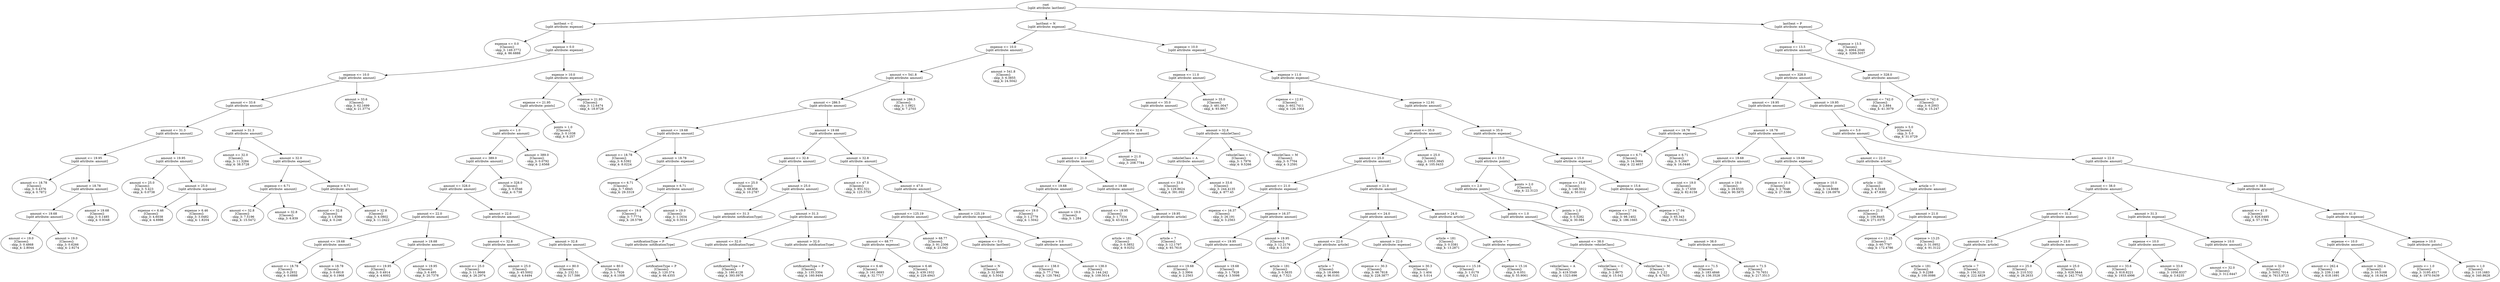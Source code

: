 // Road_Traffic_Fine_Management_Process-p_3-4
digraph "Road_Traffic_Fine_Management_Process-p_3-4" {
	"cd05b890-76b8-46dd-9464-e73f1c5e9349" [label="root 
 [split attribute: lastSent]"]
	"3c4076aa-6cff-4b46-a639-32faf2769096" [label="lastSent = C 
 [split attribute: expense]"]
	"cd05b890-76b8-46dd-9464-e73f1c5e9349" -> "3c4076aa-6cff-4b46-a639-32faf2769096"
	"995e9602-860a-4f55-824d-5b7ca02e7767" [label="expense <= 0.0 
 [Classes]: 
 - skip_3: 149.3772 
 - skip_4: 86.6888"]
	"3c4076aa-6cff-4b46-a639-32faf2769096" -> "995e9602-860a-4f55-824d-5b7ca02e7767"
	"4aefc52c-4864-4a42-94b3-b25a6367bcc2" [label="expense > 0.0 
 [split attribute: expense]"]
	"3c4076aa-6cff-4b46-a639-32faf2769096" -> "4aefc52c-4864-4a42-94b3-b25a6367bcc2"
	"eabe6ee5-6ec2-4c82-abd6-423ff0a2504b" [label="expense <= 10.0 
 [split attribute: amount]"]
	"4aefc52c-4864-4a42-94b3-b25a6367bcc2" -> "eabe6ee5-6ec2-4c82-abd6-423ff0a2504b"
	"326da771-3b6b-4408-8284-65c1d076d822" [label="amount <= 33.6 
 [split attribute: amount]"]
	"eabe6ee5-6ec2-4c82-abd6-423ff0a2504b" -> "326da771-3b6b-4408-8284-65c1d076d822"
	"0c985038-ccb1-4928-a99c-fd109bbf74b9" [label="amount <= 31.3 
 [split attribute: amount]"]
	"326da771-3b6b-4408-8284-65c1d076d822" -> "0c985038-ccb1-4928-a99c-fd109bbf74b9"
	"2e5a6e0c-aec3-4cff-aced-00e838b56e8a" [label="amount <= 19.95 
 [split attribute: amount]"]
	"0c985038-ccb1-4928-a99c-fd109bbf74b9" -> "2e5a6e0c-aec3-4cff-aced-00e838b56e8a"
	"6d42616b-1675-484c-abce-4cf537327ce4" [label="amount <= 18.78 
 [Classes]: 
 - skip_3: 0.4376 
 - skip_4: 0.7872"]
	"2e5a6e0c-aec3-4cff-aced-00e838b56e8a" -> "6d42616b-1675-484c-abce-4cf537327ce4"
	"a38d354d-691a-4082-914a-3817f7cffda3" [label="amount > 18.78 
 [split attribute: amount]"]
	"2e5a6e0c-aec3-4cff-aced-00e838b56e8a" -> "a38d354d-691a-4082-914a-3817f7cffda3"
	"5eae1c88-73a1-4314-9464-6a115325adc0" [label="amount <= 19.68 
 [split attribute: amount]"]
	"a38d354d-691a-4082-914a-3817f7cffda3" -> "5eae1c88-73a1-4314-9464-6a115325adc0"
	"38f0fc25-f9b3-4f2a-a00b-074658d6cc7d" [label="amount <= 19.0 
 [Classes]: 
 - skip_3: 0.4868 
 - skip_4: 2.8044"]
	"5eae1c88-73a1-4314-9464-6a115325adc0" -> "38f0fc25-f9b3-4f2a-a00b-074658d6cc7d"
	"a2cbbb44-1fc6-4316-989d-5ead3c87f227" [label="amount > 19.0 
 [Classes]: 
 - skip_3: 0.6266 
 - skip_4: 2.9274"]
	"5eae1c88-73a1-4314-9464-6a115325adc0" -> "a2cbbb44-1fc6-4316-989d-5ead3c87f227"
	"32a35215-5b37-49b9-8195-eaa5ef168da6" [label="amount > 19.68 
 [Classes]: 
 - skip_3: 0.1485 
 - skip_4: 0.9348"]
	"a38d354d-691a-4082-914a-3817f7cffda3" -> "32a35215-5b37-49b9-8195-eaa5ef168da6"
	"bcf76a54-df38-49ea-a926-566aa25d142b" [label="amount > 19.95 
 [split attribute: amount]"]
	"0c985038-ccb1-4928-a99c-fd109bbf74b9" -> "bcf76a54-df38-49ea-a926-566aa25d142b"
	"553fd6a1-8e96-4143-ad9e-7c5677c5c338" [label="amount <= 25.0 
 [Classes]: 
 - skip_3: 5.423 
 - skip_4: 0.0738"]
	"bcf76a54-df38-49ea-a926-566aa25d142b" -> "553fd6a1-8e96-4143-ad9e-7c5677c5c338"
	"edcb3973-447e-4a09-b382-154851b8c652" [label="amount > 25.0 
 [split attribute: expense]"]
	"bcf76a54-df38-49ea-a926-566aa25d142b" -> "edcb3973-447e-4a09-b382-154851b8c652"
	"e66c50ee-e99f-49d7-b36a-c23cb84037df" [label="expense <= 6.46 
 [Classes]: 
 - skip_3: 4.6038 
 - skip_4: 4.6986"]
	"edcb3973-447e-4a09-b382-154851b8c652" -> "e66c50ee-e99f-49d7-b36a-c23cb84037df"
	"13aad2fe-a7c0-400c-8cdd-eb3b824e4b29" [label="expense > 6.46 
 [Classes]: 
 - skip_3: 3.0482 
 - skip_4: 1.8204"]
	"edcb3973-447e-4a09-b382-154851b8c652" -> "13aad2fe-a7c0-400c-8cdd-eb3b824e4b29"
	"61eb66a5-4236-4a84-9438-77667f89077f" [label="amount > 31.3 
 [split attribute: amount]"]
	"326da771-3b6b-4408-8284-65c1d076d822" -> "61eb66a5-4236-4a84-9438-77667f89077f"
	"432608a7-4379-45f8-aee2-ba6a9af32f27" [label="amount <= 32.0 
 [Classes]: 
 - skip_3: 11.3284 
 - skip_4: 38.5728"]
	"61eb66a5-4236-4a84-9438-77667f89077f" -> "432608a7-4379-45f8-aee2-ba6a9af32f27"
	"2aaa78e6-b6c0-4552-9eb3-6bb7d340188a" [label="amount > 32.0 
 [split attribute: expense]"]
	"61eb66a5-4236-4a84-9438-77667f89077f" -> "2aaa78e6-b6c0-4552-9eb3-6bb7d340188a"
	"a6e9e389-1fae-4ef9-867a-d170b1565736" [label="expense <= 6.71 
 [split attribute: amount]"]
	"2aaa78e6-b6c0-4552-9eb3-6bb7d340188a" -> "a6e9e389-1fae-4ef9-867a-d170b1565736"
	"bc9a5eca-e5c9-4cd1-bd8b-aa9dca22d85f" [label="amount <= 32.8 
 [Classes]: 
 - skip_3: 7.5196 
 - skip_4: 15.5472"]
	"a6e9e389-1fae-4ef9-867a-d170b1565736" -> "bc9a5eca-e5c9-4cd1-bd8b-aa9dca22d85f"
	"d5a8645f-8553-4a7a-92d3-d6894a23185a" [label="amount > 32.8 
 [Classes]: 
 - skip_3: 6.839"]
	"a6e9e389-1fae-4ef9-867a-d170b1565736" -> "d5a8645f-8553-4a7a-92d3-d6894a23185a"
	"0dec75bc-cd6e-418e-bfb7-ca8a7fc697a2" [label="expense > 6.71 
 [split attribute: amount]"]
	"2aaa78e6-b6c0-4552-9eb3-6bb7d340188a" -> "0dec75bc-cd6e-418e-bfb7-ca8a7fc697a2"
	"eac86840-7e72-41ca-ab55-5b681351825a" [label="amount <= 32.8 
 [Classes]: 
 - skip_3: 1.6366 
 - skip_4: 0.246"]
	"0dec75bc-cd6e-418e-bfb7-ca8a7fc697a2" -> "eac86840-7e72-41ca-ab55-5b681351825a"
	"ab50d25b-9dd1-4640-a893-4cb4e0f89b64" [label="amount > 32.8 
 [Classes]: 
 - skip_3: 4.0802 
 - skip_4: 11.2422"]
	"0dec75bc-cd6e-418e-bfb7-ca8a7fc697a2" -> "ab50d25b-9dd1-4640-a893-4cb4e0f89b64"
	"63846963-6b1a-49f5-aca9-97fa5918304e" [label="amount > 33.6 
 [Classes]: 
 - skip_3: 62.1699 
 - skip_4: 21.3774"]
	"eabe6ee5-6ec2-4c82-abd6-423ff0a2504b" -> "63846963-6b1a-49f5-aca9-97fa5918304e"
	"4aedf081-4a7c-419d-85e3-2f78ff6521cc" [label="expense > 10.0 
 [split attribute: expense]"]
	"4aefc52c-4864-4a42-94b3-b25a6367bcc2" -> "4aedf081-4a7c-419d-85e3-2f78ff6521cc"
	"ddfe94b5-17a6-428f-80b3-710f2ccb3ab9" [label="expense <= 21.95 
 [split attribute: points]"]
	"4aedf081-4a7c-419d-85e3-2f78ff6521cc" -> "ddfe94b5-17a6-428f-80b3-710f2ccb3ab9"
	"95b9d324-1193-443f-9ab9-0d325053dda4" [label="points <= 1.0 
 [split attribute: amount]"]
	"ddfe94b5-17a6-428f-80b3-710f2ccb3ab9" -> "95b9d324-1193-443f-9ab9-0d325053dda4"
	"43569d87-5ebf-4e7c-bf0d-c9615cdf18fc" [label="amount <= 389.0 
 [split attribute: amount]"]
	"95b9d324-1193-443f-9ab9-0d325053dda4" -> "43569d87-5ebf-4e7c-bf0d-c9615cdf18fc"
	"4b93a1fc-b7cf-47a8-9edb-536c850d0253" [label="amount <= 328.0 
 [split attribute: amount]"]
	"43569d87-5ebf-4e7c-bf0d-c9615cdf18fc" -> "4b93a1fc-b7cf-47a8-9edb-536c850d0253"
	"2c35ec07-95e3-45cb-b64b-43b94a664526" [label="amount <= 22.0 
 [split attribute: amount]"]
	"4b93a1fc-b7cf-47a8-9edb-536c850d0253" -> "2c35ec07-95e3-45cb-b64b-43b94a664526"
	"0bcf4584-bee5-46c0-b795-432ea3b6c019" [label="amount <= 19.68 
 [split attribute: amount]"]
	"2c35ec07-95e3-45cb-b64b-43b94a664526" -> "0bcf4584-bee5-46c0-b795-432ea3b6c019"
	"db57ffe9-05e1-4fb3-a1d9-ab3cf111d27a" [label="amount <= 18.78 
 [Classes]: 
 - skip_3: 0.2932 
 - skip_4: 0.6888"]
	"0bcf4584-bee5-46c0-b795-432ea3b6c019" -> "db57ffe9-05e1-4fb3-a1d9-ab3cf111d27a"
	"27fcfdd5-4134-483f-80fe-6131e763e4ea" [label="amount > 18.78 
 [Classes]: 
 - skip_3: 0.6818 
 - skip_4: 0.1968"]
	"0bcf4584-bee5-46c0-b795-432ea3b6c019" -> "27fcfdd5-4134-483f-80fe-6131e763e4ea"
	"f4fa9e14-b1bb-41e7-b743-d2a7e0d45c60" [label="amount > 19.68 
 [split attribute: amount]"]
	"2c35ec07-95e3-45cb-b64b-43b94a664526" -> "f4fa9e14-b1bb-41e7-b743-d2a7e0d45c60"
	"184e9bae-ba94-4ed3-8a88-f53d6c603729" [label="amount <= 19.95 
 [Classes]: 
 - skip_3: 0.4914 
 - skip_4: 4.6002"]
	"f4fa9e14-b1bb-41e7-b743-d2a7e0d45c60" -> "184e9bae-ba94-4ed3-8a88-f53d6c603729"
	"f56c546e-6c3b-4e4c-bd92-1a2cdd1e7e09" [label="amount > 19.95 
 [Classes]: 
 - skip_3: 6.495 
 - skip_4: 20.7378"]
	"f4fa9e14-b1bb-41e7-b743-d2a7e0d45c60" -> "f56c546e-6c3b-4e4c-bd92-1a2cdd1e7e09"
	"4782127a-8e4d-4dfe-a091-6f2e98b686f7" [label="amount > 22.0 
 [split attribute: amount]"]
	"4b93a1fc-b7cf-47a8-9edb-536c850d0253" -> "4782127a-8e4d-4dfe-a091-6f2e98b686f7"
	"ea4c6410-f12b-496b-b566-08e3affebf47" [label="amount <= 32.8 
 [split attribute: amount]"]
	"4782127a-8e4d-4dfe-a091-6f2e98b686f7" -> "ea4c6410-f12b-496b-b566-08e3affebf47"
	"e17ce825-4400-450e-a065-c34970d193b2" [label="amount <= 25.0 
 [Classes]: 
 - skip_3: 11.9668 
 - skip_4: 26.2974"]
	"ea4c6410-f12b-496b-b566-08e3affebf47" -> "e17ce825-4400-450e-a065-c34970d193b2"
	"5c776156-51c2-47a8-a55b-ebc4119ecb7f" [label="amount > 25.0 
 [Classes]: 
 - skip_3: 45.5002 
 - skip_4: 4.6494"]
	"ea4c6410-f12b-496b-b566-08e3affebf47" -> "5c776156-51c2-47a8-a55b-ebc4119ecb7f"
	"de0a4ace-b66b-447a-9b5a-80283f27793b" [label="amount > 32.8 
 [split attribute: amount]"]
	"4782127a-8e4d-4dfe-a091-6f2e98b686f7" -> "de0a4ace-b66b-447a-9b5a-80283f27793b"
	"6b9e4de6-a860-4087-83ac-255e82f1f4ad" [label="amount <= 80.0 
 [Classes]: 
 - skip_3: 232.51 
 - skip_4: 317.586"]
	"de0a4ace-b66b-447a-9b5a-80283f27793b" -> "6b9e4de6-a860-4087-83ac-255e82f1f4ad"
	"edf0caf3-77e5-494d-a099-fc257eb9b4e4" [label="amount > 80.0 
 [Classes]: 
 - skip_3: 1.7926 
 - skip_4: 6.1008"]
	"de0a4ace-b66b-447a-9b5a-80283f27793b" -> "edf0caf3-77e5-494d-a099-fc257eb9b4e4"
	"53b2a683-677d-4f07-8c72-45423b3dd7be" [label="amount > 328.0 
 [Classes]: 
 - skip_3: 0.0546 
 - skip_4: 0.738"]
	"43569d87-5ebf-4e7c-bf0d-c9615cdf18fc" -> "53b2a683-677d-4f07-8c72-45423b3dd7be"
	"4fa1693d-ab28-4820-b713-cb7a7a3effc8" [label="amount > 389.0 
 [Classes]: 
 - skip_3: 0.0792 
 - skip_4: 2.6568"]
	"95b9d324-1193-443f-9ab9-0d325053dda4" -> "4fa1693d-ab28-4820-b713-cb7a7a3effc8"
	"ea634bee-636c-47c8-bab1-8cbf094d8ae7" [label="points > 1.0 
 [Classes]: 
 - skip_3: 0.1038 
 - skip_4: 8.257"]
	"ddfe94b5-17a6-428f-80b3-710f2ccb3ab9" -> "ea634bee-636c-47c8-bab1-8cbf094d8ae7"
	"72b187af-a985-4a0f-911d-5634e1cad9c1" [label="expense > 21.95 
 [Classes]: 
 - skip_3: 12.6474 
 - skip_4: 18.9728"]
	"4aedf081-4a7c-419d-85e3-2f78ff6521cc" -> "72b187af-a985-4a0f-911d-5634e1cad9c1"
	"ad4dcf50-db2b-4832-a42e-5763d910481f" [label="lastSent = N 
 [split attribute: expense]"]
	"cd05b890-76b8-46dd-9464-e73f1c5e9349" -> "ad4dcf50-db2b-4832-a42e-5763d910481f"
	"e5f38362-05df-4f47-b644-236dc444e75b" [label="expense <= 10.0 
 [split attribute: amount]"]
	"ad4dcf50-db2b-4832-a42e-5763d910481f" -> "e5f38362-05df-4f47-b644-236dc444e75b"
	"5f67becb-0e45-4e38-b48a-0b58ca31549b" [label="amount <= 541.8 
 [split attribute: amount]"]
	"e5f38362-05df-4f47-b644-236dc444e75b" -> "5f67becb-0e45-4e38-b48a-0b58ca31549b"
	"a8a992f5-4697-4fef-b83a-76af1f916a6b" [label="amount <= 286.5 
 [split attribute: amount]"]
	"5f67becb-0e45-4e38-b48a-0b58ca31549b" -> "a8a992f5-4697-4fef-b83a-76af1f916a6b"
	"5cb31019-ecca-4ac2-932a-4a17d38bb481" [label="amount <= 19.68 
 [split attribute: amount]"]
	"a8a992f5-4697-4fef-b83a-76af1f916a6b" -> "5cb31019-ecca-4ac2-932a-4a17d38bb481"
	"e0abb357-55f8-452a-bbf3-cac744f393cd" [label="amount <= 18.78 
 [Classes]: 
 - skip_3: 6.5392 
 - skip_4: 8.0224"]
	"5cb31019-ecca-4ac2-932a-4a17d38bb481" -> "e0abb357-55f8-452a-bbf3-cac744f393cd"
	"1f331cf1-0bf9-42b6-b822-28e67a128d7a" [label="amount > 18.78 
 [split attribute: expense]"]
	"5cb31019-ecca-4ac2-932a-4a17d38bb481" -> "1f331cf1-0bf9-42b6-b822-28e67a128d7a"
	"8774a757-6c6b-43cd-a45a-c841fafdf177" [label="expense <= 6.71 
 [Classes]: 
 - skip_3: 7.6845 
 - skip_4: 29.3319"]
	"1f331cf1-0bf9-42b6-b822-28e67a128d7a" -> "8774a757-6c6b-43cd-a45a-c841fafdf177"
	"c943d81e-5af5-4580-8d1e-e6026b76d5da" [label="expense > 6.71 
 [split attribute: amount]"]
	"1f331cf1-0bf9-42b6-b822-28e67a128d7a" -> "c943d81e-5af5-4580-8d1e-e6026b76d5da"
	"ef9f9879-35f7-4fb8-a2a9-b06b26f756b7" [label="amount <= 19.0 
 [Classes]: 
 - skip_3: 7.7774 
 - skip_4: 28.5798"]
	"c943d81e-5af5-4580-8d1e-e6026b76d5da" -> "ef9f9879-35f7-4fb8-a2a9-b06b26f756b7"
	"cb7d6f6a-8ffa-4eb0-a050-2e19422212e9" [label="amount > 19.0 
 [Classes]: 
 - skip_3: 1.1634 
 - skip_4: 0.5014"]
	"c943d81e-5af5-4580-8d1e-e6026b76d5da" -> "cb7d6f6a-8ffa-4eb0-a050-2e19422212e9"
	"64ce3ab9-d522-443d-a82f-224fb9d56225" [label="amount > 19.68 
 [split attribute: amount]"]
	"a8a992f5-4697-4fef-b83a-76af1f916a6b" -> "64ce3ab9-d522-443d-a82f-224fb9d56225"
	"e78d83f5-7746-442d-ae02-2b7b72e7ee69" [label="amount <= 32.8 
 [split attribute: amount]"]
	"64ce3ab9-d522-443d-a82f-224fb9d56225" -> "e78d83f5-7746-442d-ae02-2b7b72e7ee69"
	"722e0d1c-4ca5-4469-a692-e8dde20986d4" [label="amount <= 25.0 
 [Classes]: 
 - skip_3: 68.858 
 - skip_4: 10.2787"]
	"e78d83f5-7746-442d-ae02-2b7b72e7ee69" -> "722e0d1c-4ca5-4469-a692-e8dde20986d4"
	"f934db1f-7a95-49ae-b644-93e4022fc04b" [label="amount > 25.0 
 [split attribute: amount]"]
	"e78d83f5-7746-442d-ae02-2b7b72e7ee69" -> "f934db1f-7a95-49ae-b644-93e4022fc04b"
	"fa88c8dc-f2da-4f16-a803-bc9ad612d8b8" [label="amount <= 31.3 
 [split attribute: notificationType]"]
	"f934db1f-7a95-49ae-b644-93e4022fc04b" -> "fa88c8dc-f2da-4f16-a803-bc9ad612d8b8"
	"3b3ca73d-e701-4108-9901-fa0f602760af" [label="notificationType = P 
 [split attribute: notificationType]"]
	"fa88c8dc-f2da-4f16-a803-bc9ad612d8b8" -> "3b3ca73d-e701-4108-9901-fa0f602760af"
	"c478dec5-9b48-4d21-9c43-bbf7095ff8f6" [label="notificationType = P 
 [Classes]: 
 - skip_3: 120.374 
 - skip_4: 66.4355"]
	"3b3ca73d-e701-4108-9901-fa0f602760af" -> "c478dec5-9b48-4d21-9c43-bbf7095ff8f6"
	"283f2bd8-e290-4eb5-8983-b39ca1238f45" [label="amount > 31.3 
 [split attribute: amount]"]
	"f934db1f-7a95-49ae-b644-93e4022fc04b" -> "283f2bd8-e290-4eb5-8983-b39ca1238f45"
	"4c815e91-2595-4f98-a414-ee14b7faa6ee" [label="amount <= 32.0 
 [split attribute: notificationType]"]
	"283f2bd8-e290-4eb5-8983-b39ca1238f45" -> "4c815e91-2595-4f98-a414-ee14b7faa6ee"
	"701b1f29-949c-4f90-b01d-eb13b15af575" [label="notificationType = P 
 [Classes]: 
 - skip_3: 180.4128 
 - skip_4: 393.0976"]
	"4c815e91-2595-4f98-a414-ee14b7faa6ee" -> "701b1f29-949c-4f90-b01d-eb13b15af575"
	"a00a8b21-7077-4422-888b-2f5fc5aac2a5" [label="amount > 32.0 
 [split attribute: notificationType]"]
	"283f2bd8-e290-4eb5-8983-b39ca1238f45" -> "a00a8b21-7077-4422-888b-2f5fc5aac2a5"
	"a93e19d2-4dd0-425f-8da4-049dfefd6a03" [label="notificationType = P 
 [Classes]: 
 - skip_3: 135.3304 
 - skip_4: 160.9494"]
	"a00a8b21-7077-4422-888b-2f5fc5aac2a5" -> "a93e19d2-4dd0-425f-8da4-049dfefd6a03"
	"6d2655eb-f34f-487f-b5bf-57d2d243c137" [label="amount > 32.8 
 [split attribute: amount]"]
	"64ce3ab9-d522-443d-a82f-224fb9d56225" -> "6d2655eb-f34f-487f-b5bf-57d2d243c137"
	"04ee7894-e980-483e-b861-24b5caaea50c" [label="amount <= 47.0 
 [Classes]: 
 - skip_3: 851.521 
 - skip_4: 125.5755"]
	"6d2655eb-f34f-487f-b5bf-57d2d243c137" -> "04ee7894-e980-483e-b861-24b5caaea50c"
	"c0b98fc8-0608-4da1-957d-db9da970704a" [label="amount > 47.0 
 [split attribute: amount]"]
	"6d2655eb-f34f-487f-b5bf-57d2d243c137" -> "c0b98fc8-0608-4da1-957d-db9da970704a"
	"e06628bb-be3c-4f68-a217-4e4bff5be95b" [label="amount <= 125.19 
 [split attribute: amount]"]
	"c0b98fc8-0608-4da1-957d-db9da970704a" -> "e06628bb-be3c-4f68-a217-4e4bff5be95b"
	"f73615dd-067e-4dcd-95f1-a812927b3739" [label="amount <= 68.77 
 [split attribute: expense]"]
	"e06628bb-be3c-4f68-a217-4e4bff5be95b" -> "f73615dd-067e-4dcd-95f1-a812927b3739"
	"43c0b43d-bbba-439a-915d-bf3a5e736842" [label="expense <= 6.46 
 [Classes]: 
 - skip_3: 161.0693 
 - skip_4: 32.7717"]
	"f73615dd-067e-4dcd-95f1-a812927b3739" -> "43c0b43d-bbba-439a-915d-bf3a5e736842"
	"92d21578-0b54-4df6-ac8f-eee4a684ec33" [label="expense > 6.46 
 [Classes]: 
 - skip_3: 439.1932 
 - skip_4: 229.4943"]
	"f73615dd-067e-4dcd-95f1-a812927b3739" -> "92d21578-0b54-4df6-ac8f-eee4a684ec33"
	"bb14290b-c837-4fa2-b423-f7a1af3b30f5" [label="amount > 68.77 
 [Classes]: 
 - skip_3: 91.2306 
 - skip_4: 23.042"]
	"e06628bb-be3c-4f68-a217-4e4bff5be95b" -> "bb14290b-c837-4fa2-b423-f7a1af3b30f5"
	"e5a17763-2021-4f91-8adc-54acdcd9cb8c" [label="amount > 125.19 
 [split attribute: expense]"]
	"c0b98fc8-0608-4da1-957d-db9da970704a" -> "e5a17763-2021-4f91-8adc-54acdcd9cb8c"
	"7849251c-ddfd-48f8-8e3d-11e2f8d8a100" [label="expense <= 0.0 
 [split attribute: lastSent]"]
	"e5a17763-2021-4f91-8adc-54acdcd9cb8c" -> "7849251c-ddfd-48f8-8e3d-11e2f8d8a100"
	"0458761a-63fa-42d7-9537-adfc704b9c6c" [label="lastSent = N 
 [Classes]: 
 - skip_3: 32.9059 
 - skip_4: 5.5042"]
	"7849251c-ddfd-48f8-8e3d-11e2f8d8a100" -> "0458761a-63fa-42d7-9537-adfc704b9c6c"
	"51d0671e-c249-436d-9a0b-9ba868896b12" [label="expense > 0.0 
 [split attribute: amount]"]
	"e5a17763-2021-4f91-8adc-54acdcd9cb8c" -> "51d0671e-c249-436d-9a0b-9ba868896b12"
	"db10ca8d-1f73-4ec6-acc2-ee4a3ccedf46" [label="amount <= 138.0 
 [Classes]: 
 - skip_3: 77.1794 
 - skip_4: 120.7842"]
	"51d0671e-c249-436d-9a0b-9ba868896b12" -> "db10ca8d-1f73-4ec6-acc2-ee4a3ccedf46"
	"a309e4dd-fcad-4d28-976e-7e250d14b706" [label="amount > 138.0 
 [Classes]: 
 - skip_3: 144.242 
 - skip_4: 109.5014"]
	"51d0671e-c249-436d-9a0b-9ba868896b12" -> "a309e4dd-fcad-4d28-976e-7e250d14b706"
	"fdd6e118-f977-4197-9c2b-fd1d26a15081" [label="amount > 286.5 
 [Classes]: 
 - skip_3: 1.0821 
 - skip_4: 7.2703"]
	"5f67becb-0e45-4e38-b48a-0b58ca31549b" -> "fdd6e118-f977-4197-9c2b-fd1d26a15081"
	"cc37d161-d60d-4d5c-8513-6335c85936cc" [label="amount > 541.8 
 [Classes]: 
 - skip_3: 6.3855 
 - skip_4: 24.5042"]
	"e5f38362-05df-4f47-b644-236dc444e75b" -> "cc37d161-d60d-4d5c-8513-6335c85936cc"
	"f63ae4e5-ce30-4579-a3f5-36802d6a9457" [label="expense > 10.0 
 [split attribute: expense]"]
	"ad4dcf50-db2b-4832-a42e-5763d910481f" -> "f63ae4e5-ce30-4579-a3f5-36802d6a9457"
	"bcdbfbc7-e8df-423c-a963-7422ef2f3084" [label="expense <= 11.0 
 [split attribute: amount]"]
	"f63ae4e5-ce30-4579-a3f5-36802d6a9457" -> "bcdbfbc7-e8df-423c-a963-7422ef2f3084"
	"36e06e78-70fd-4e57-9f73-39e747ca7d3e" [label="amount <= 35.0 
 [split attribute: amount]"]
	"bcdbfbc7-e8df-423c-a963-7422ef2f3084" -> "36e06e78-70fd-4e57-9f73-39e747ca7d3e"
	"94c9ab3e-3d87-44da-8659-096eeeb2c557" [label="amount <= 32.8 
 [split attribute: amount]"]
	"36e06e78-70fd-4e57-9f73-39e747ca7d3e" -> "94c9ab3e-3d87-44da-8659-096eeeb2c557"
	"24d4c955-c68d-4e97-9c55-b4c502ac6b71" [label="amount <= 21.0 
 [split attribute: amount]"]
	"94c9ab3e-3d87-44da-8659-096eeeb2c557" -> "24d4c955-c68d-4e97-9c55-b4c502ac6b71"
	"f2b47a3f-2157-4f11-b894-b3f69c3f5fce" [label="amount <= 19.68 
 [split attribute: amount]"]
	"24d4c955-c68d-4e97-9c55-b4c502ac6b71" -> "f2b47a3f-2157-4f11-b894-b3f69c3f5fce"
	"6070e137-ceb4-4200-8956-e7186b499431" [label="amount <= 19.0 
 [Classes]: 
 - skip_3: 1.2779 
 - skip_4: 1.5042"]
	"f2b47a3f-2157-4f11-b894-b3f69c3f5fce" -> "6070e137-ceb4-4200-8956-e7186b499431"
	"669f3f2b-d651-4e5a-854c-7a294a842771" [label="amount > 19.0 
 [Classes]: 
 - skip_3: 1.284"]
	"f2b47a3f-2157-4f11-b894-b3f69c3f5fce" -> "669f3f2b-d651-4e5a-854c-7a294a842771"
	"73691e3a-59d9-4462-825c-f1e99cad3e05" [label="amount > 19.68 
 [split attribute: amount]"]
	"24d4c955-c68d-4e97-9c55-b4c502ac6b71" -> "73691e3a-59d9-4462-825c-f1e99cad3e05"
	"d38d5229-d9d6-44df-83e6-4dc60c00acb8" [label="amount <= 19.95 
 [Classes]: 
 - skip_3: 1.7334 
 - skip_4: 43.6218"]
	"73691e3a-59d9-4462-825c-f1e99cad3e05" -> "d38d5229-d9d6-44df-83e6-4dc60c00acb8"
	"2e206b14-091a-433e-91a3-31d4aad082ed" [label="amount > 19.95 
 [split attribute: article]"]
	"73691e3a-59d9-4462-825c-f1e99cad3e05" -> "2e206b14-091a-433e-91a3-31d4aad082ed"
	"681cb51e-22ca-4ca2-bc33-d5646a73f96b" [label="article = 181 
 [Classes]: 
 - skip_3: 0.3852 
 - skip_4: 9.0252"]
	"2e206b14-091a-433e-91a3-31d4aad082ed" -> "681cb51e-22ca-4ca2-bc33-d5646a73f96b"
	"50661157-b733-4513-8659-44970db08828" [label="article = 7 
 [Classes]: 
 - skip_3: 12.1797 
 - skip_4: 93.7618"]
	"2e206b14-091a-433e-91a3-31d4aad082ed" -> "50661157-b733-4513-8659-44970db08828"
	"930827e8-ab36-4c67-aea7-2ad1a948e841" [label="amount > 21.0 
 [Classes]: 
 - skip_3: 208.7784"]
	"94c9ab3e-3d87-44da-8659-096eeeb2c557" -> "930827e8-ab36-4c67-aea7-2ad1a948e841"
	"97013b9c-becd-4514-8798-065cc8ec6105" [label="amount > 32.8 
 [split attribute: vehicleClass]"]
	"36e06e78-70fd-4e57-9f73-39e747ca7d3e" -> "97013b9c-becd-4514-8798-065cc8ec6105"
	"beadf0df-83ef-4766-8a7c-93155833c511" [label="vehicleClass = A 
 [split attribute: amount]"]
	"97013b9c-becd-4514-8798-065cc8ec6105" -> "beadf0df-83ef-4766-8a7c-93155833c511"
	"8ce4c95f-ff05-40a3-8b94-ec642fbf73e4" [label="amount <= 33.6 
 [Classes]: 
 - skip_3: 129.8624 
 - skip_4: 391.092"]
	"beadf0df-83ef-4766-8a7c-93155833c511" -> "8ce4c95f-ff05-40a3-8b94-ec642fbf73e4"
	"c2c807c0-bb1d-4c20-929a-c9acfbadfbed" [label="amount > 33.6 
 [Classes]: 
 - skip_3: 244.4135 
 - skip_4: 877.45"]
	"beadf0df-83ef-4766-8a7c-93155833c511" -> "c2c807c0-bb1d-4c20-929a-c9acfbadfbed"
	"555150e4-064a-44ee-b9cf-c0140733c208" [label="vehicleClass = C 
 [Classes]: 
 - skip_3: 1.7976 
 - skip_4: 9.5266"]
	"97013b9c-becd-4514-8798-065cc8ec6105" -> "555150e4-064a-44ee-b9cf-c0140733c208"
	"794d2031-03c7-45c6-87b4-31b17ca9cf99" [label="vehicleClass = M 
 [Classes]: 
 - skip_3: 0.7704 
 - skip_4: 3.2591"]
	"97013b9c-becd-4514-8798-065cc8ec6105" -> "794d2031-03c7-45c6-87b4-31b17ca9cf99"
	"92fd1706-a763-40ed-af2a-122467368ba6" [label="amount > 35.0 
 [Classes]: 
 - skip_3: 481.0047 
 - skip_4: 93.9817"]
	"bcdbfbc7-e8df-423c-a963-7422ef2f3084" -> "92fd1706-a763-40ed-af2a-122467368ba6"
	"81edca86-4e4f-4829-9bad-2711b8ed1ffc" [label="expense > 11.0 
 [split attribute: expense]"]
	"f63ae4e5-ce30-4579-a3f5-36802d6a9457" -> "81edca86-4e4f-4829-9bad-2711b8ed1ffc"
	"bfbf9a47-d727-447e-8f8d-c011d02832c5" [label="expense <= 12.91 
 [Classes]: 
 - skip_3: 602.7411 
 - skip_4: 126.1064"]
	"81edca86-4e4f-4829-9bad-2711b8ed1ffc" -> "bfbf9a47-d727-447e-8f8d-c011d02832c5"
	"ec18a57a-7114-45b2-a279-30d539031db5" [label="expense > 12.91 
 [split attribute: amount]"]
	"81edca86-4e4f-4829-9bad-2711b8ed1ffc" -> "ec18a57a-7114-45b2-a279-30d539031db5"
	"03ade1e9-80c0-4421-9abc-c0dd9cdaaeb0" [label="amount <= 35.0 
 [split attribute: amount]"]
	"ec18a57a-7114-45b2-a279-30d539031db5" -> "03ade1e9-80c0-4421-9abc-c0dd9cdaaeb0"
	"a35b0790-f7c6-4f9b-8a16-5bc8fc340b6d" [label="amount <= 25.0 
 [split attribute: amount]"]
	"03ade1e9-80c0-4421-9abc-c0dd9cdaaeb0" -> "a35b0790-f7c6-4f9b-8a16-5bc8fc340b6d"
	"dd9fce61-5076-49f8-9d9c-1d5529af25f6" [label="amount <= 21.0 
 [split attribute: expense]"]
	"a35b0790-f7c6-4f9b-8a16-5bc8fc340b6d" -> "dd9fce61-5076-49f8-9d9c-1d5529af25f6"
	"4a8da600-381b-4ef2-baf0-51667c8f79e7" [label="expense <= 16.37 
 [Classes]: 
 - skip_3: 26.191 
 - skip_4: 3.2563"]
	"dd9fce61-5076-49f8-9d9c-1d5529af25f6" -> "4a8da600-381b-4ef2-baf0-51667c8f79e7"
	"b0beecfb-3396-469a-b838-e28d6aec7b32" [label="expense > 16.37 
 [split attribute: amount]"]
	"dd9fce61-5076-49f8-9d9c-1d5529af25f6" -> "b0beecfb-3396-469a-b838-e28d6aec7b32"
	"224b0e4a-cfe9-42a7-b703-54054e7125ca" [label="amount <= 19.95 
 [split attribute: amount]"]
	"b0beecfb-3396-469a-b838-e28d6aec7b32" -> "224b0e4a-cfe9-42a7-b703-54054e7125ca"
	"b5f44566-9187-41e8-85e8-d2d3e1987c74" [label="amount <= 19.68 
 [Classes]: 
 - skip_3: 2.3904 
 - skip_4: 2.2563"]
	"224b0e4a-cfe9-42a7-b703-54054e7125ca" -> "b5f44566-9187-41e8-85e8-d2d3e1987c74"
	"44a83142-d161-44f3-9a63-4159c04c0a4b" [label="amount > 19.68 
 [Classes]: 
 - skip_3: 1.7928 
 - skip_4: 3.5098"]
	"224b0e4a-cfe9-42a7-b703-54054e7125ca" -> "44a83142-d161-44f3-9a63-4159c04c0a4b"
	"5e3814b7-9062-415c-a971-e0b1af6fee5a" [label="amount > 19.95 
 [Classes]: 
 - skip_3: 12.2176 
 - skip_4: 5.014"]
	"b0beecfb-3396-469a-b838-e28d6aec7b32" -> "5e3814b7-9062-415c-a971-e0b1af6fee5a"
	"4e9ea6b4-7663-443b-9cb1-aee9216300a2" [label="amount > 21.0 
 [split attribute: amount]"]
	"a35b0790-f7c6-4f9b-8a16-5bc8fc340b6d" -> "4e9ea6b4-7663-443b-9cb1-aee9216300a2"
	"2d59feee-905f-405e-a063-fdee703fce42" [label="amount <= 24.0 
 [split attribute: amount]"]
	"4e9ea6b4-7663-443b-9cb1-aee9216300a2" -> "2d59feee-905f-405e-a063-fdee703fce42"
	"0c8bcf86-c429-46be-8284-73b17de98395" [label="amount <= 22.0 
 [split attribute: article]"]
	"2d59feee-905f-405e-a063-fdee703fce42" -> "0c8bcf86-c429-46be-8284-73b17de98395"
	"2e177f90-abd8-435b-9ddb-55093cd3cc2e" [label="article = 181 
 [Classes]: 
 - skip_3: 0.5635 
 - skip_4: 7.521"]
	"0c8bcf86-c429-46be-8284-73b17de98395" -> "2e177f90-abd8-435b-9ddb-55093cd3cc2e"
	"aea27d13-0350-447d-bd97-827aaea4923c" [label="article = 7 
 [Classes]: 
 - skip_3: 18.4966 
 - skip_4: 96.0181"]
	"0c8bcf86-c429-46be-8284-73b17de98395" -> "aea27d13-0350-447d-bd97-827aaea4923c"
	"2c1cb461-755d-489c-bcb1-29cda5f1c088" [label="amount > 22.0 
 [split attribute: expense]"]
	"2d59feee-905f-405e-a063-fdee703fce42" -> "2c1cb461-755d-489c-bcb1-29cda5f1c088"
	"7a98eecf-a9b4-48fe-a5dc-6cc281b47f3d" [label="expense <= 30.3 
 [Classes]: 
 - skip_3: 66.7818 
 - skip_4: 228.3877"]
	"2c1cb461-755d-489c-bcb1-29cda5f1c088" -> "7a98eecf-a9b4-48fe-a5dc-6cc281b47f3d"
	"c6410ed9-7e78-4844-82e6-6ddcca8a359a" [label="expense > 30.3 
 [Classes]: 
 - skip_3: 1.404 
 - skip_4: 5.014"]
	"2c1cb461-755d-489c-bcb1-29cda5f1c088" -> "c6410ed9-7e78-4844-82e6-6ddcca8a359a"
	"bb26c20b-2cf2-4d1b-bb4d-30b6e7b30014" [label="amount > 24.0 
 [split attribute: article]"]
	"4e9ea6b4-7663-443b-9cb1-aee9216300a2" -> "bb26c20b-2cf2-4d1b-bb4d-30b6e7b30014"
	"677ab0ca-10f5-4249-8b52-358f29ded363" [label="article = 181 
 [Classes]: 
 - skip_3: 0.3381 
 - skip_4: 13.2871"]
	"bb26c20b-2cf2-4d1b-bb4d-30b6e7b30014" -> "677ab0ca-10f5-4249-8b52-358f29ded363"
	"d5a37cb5-e59d-4c65-93e3-f725288d5693" [label="article = 7 
 [split attribute: expense]"]
	"bb26c20b-2cf2-4d1b-bb4d-30b6e7b30014" -> "d5a37cb5-e59d-4c65-93e3-f725288d5693"
	"a35cd128-27ad-4c21-bba9-3b2ec8f1e40f" [label="expense <= 15.16 
 [Classes]: 
 - skip_3: 1.0179 
 - skip_4: 7.521"]
	"d5a37cb5-e59d-4c65-93e3-f725288d5693" -> "a35cd128-27ad-4c21-bba9-3b2ec8f1e40f"
	"49fe3f9d-1b50-4949-ad88-adc4e4529221" [label="expense > 15.16 
 [Classes]: 
 - skip_3: 6.051 
 - skip_4: 55.9061"]
	"d5a37cb5-e59d-4c65-93e3-f725288d5693" -> "49fe3f9d-1b50-4949-ad88-adc4e4529221"
	"40fec5a6-b9e2-4d93-99de-74e3bc559bd3" [label="amount > 25.0 
 [Classes]: 
 - skip_3: 1055.3845 
 - skip_4: 105.0433"]
	"03ade1e9-80c0-4421-9abc-c0dd9cdaaeb0" -> "40fec5a6-b9e2-4d93-99de-74e3bc559bd3"
	"be1bb0d3-39b6-42fb-be71-ae2951a267cf" [label="amount > 35.0 
 [split attribute: expense]"]
	"ec18a57a-7114-45b2-a279-30d539031db5" -> "be1bb0d3-39b6-42fb-be71-ae2951a267cf"
	"cad9e19e-2c1d-46cb-b509-59f65aa84147" [label="expense <= 15.0 
 [split attribute: points]"]
	"be1bb0d3-39b6-42fb-be71-ae2951a267cf" -> "cad9e19e-2c1d-46cb-b509-59f65aa84147"
	"a6aaa75d-b092-4b83-b0b5-b27983b5fc9c" [label="points <= 2.0 
 [split attribute: points]"]
	"cad9e19e-2c1d-46cb-b509-59f65aa84147" -> "a6aaa75d-b092-4b83-b0b5-b27983b5fc9c"
	"cefea22a-c0d6-4cc8-a7bd-b09db0699b44" [label="points <= 1.0 
 [split attribute: amount]"]
	"a6aaa75d-b092-4b83-b0b5-b27983b5fc9c" -> "cefea22a-c0d6-4cc8-a7bd-b09db0699b44"
	"adb17f9e-2890-4131-929e-c56d3db02b6a" [label="amount <= 38.0 
 [split attribute: vehicleClass]"]
	"cefea22a-c0d6-4cc8-a7bd-b09db0699b44" -> "adb17f9e-2890-4131-929e-c56d3db02b6a"
	"2932f5ec-12d3-42a1-828b-ebc501bda091" [label="vehicleClass = A 
 [Classes]: 
 - skip_3: 419.5549 
 - skip_4: 1323.696"]
	"adb17f9e-2890-4131-929e-c56d3db02b6a" -> "2932f5ec-12d3-42a1-828b-ebc501bda091"
	"f0a95f09-b6c7-4d6f-b7b9-8733476df471" [label="vehicleClass = C 
 [Classes]: 
 - skip_3: 2.8675 
 - skip_4: 15.042"]
	"adb17f9e-2890-4131-929e-c56d3db02b6a" -> "f0a95f09-b6c7-4d6f-b7b9-8733476df471"
	"2d9640b8-67ee-45ef-ad73-e59a0147f5f2" [label="vehicleClass = M 
 [Classes]: 
 - skip_3: 2.22 
 - skip_4: 4.7633"]
	"adb17f9e-2890-4131-929e-c56d3db02b6a" -> "2d9640b8-67ee-45ef-ad73-e59a0147f5f2"
	"0e092125-6978-4896-bf78-d5cbc5560ea6" [label="amount > 38.0 
 [split attribute: amount]"]
	"cefea22a-c0d6-4cc8-a7bd-b09db0699b44" -> "0e092125-6978-4896-bf78-d5cbc5560ea6"
	"4bfc347d-e96a-4169-830f-a1fcec2ee0fe" [label="amount <= 71.5 
 [Classes]: 
 - skip_3: 183.4846 
 - skip_4: 136.3528"]
	"0e092125-6978-4896-bf78-d5cbc5560ea6" -> "4bfc347d-e96a-4169-830f-a1fcec2ee0fe"
	"d86e9145-c53c-46f7-9d60-4c1eda10b980" [label="amount > 71.5 
 [Classes]: 
 - skip_3: 70.7651 
 - skip_4: 217.3513"]
	"0e092125-6978-4896-bf78-d5cbc5560ea6" -> "d86e9145-c53c-46f7-9d60-4c1eda10b980"
	"1c6551b1-130f-4c8f-968a-34620330265f" [label="points > 1.0 
 [Classes]: 
 - skip_3: 0.5282 
 - skip_4: 30.084"]
	"a6aaa75d-b092-4b83-b0b5-b27983b5fc9c" -> "1c6551b1-130f-4c8f-968a-34620330265f"
	"362758fa-4541-4bd9-b864-abadc95e0cd1" [label="points > 2.0 
 [Classes]: 
 - skip_4: 22.3123"]
	"cad9e19e-2c1d-46cb-b509-59f65aa84147" -> "362758fa-4541-4bd9-b864-abadc95e0cd1"
	"3128c005-e0f4-444d-ac6e-f70c4ae1ac40" [label="expense > 15.0 
 [split attribute: expense]"]
	"be1bb0d3-39b6-42fb-be71-ae2951a267cf" -> "3128c005-e0f4-444d-ac6e-f70c4ae1ac40"
	"faceed97-978c-41aa-ac2e-5e4fd9ae0a68" [label="expense <= 15.6 
 [Classes]: 
 - skip_3: 148.5922 
 - skip_4: 50.014"]
	"3128c005-e0f4-444d-ac6e-f70c4ae1ac40" -> "faceed97-978c-41aa-ac2e-5e4fd9ae0a68"
	"d428255c-7167-4f0b-ba5f-7e71fbfa4d10" [label="expense > 15.6 
 [split attribute: expense]"]
	"3128c005-e0f4-444d-ac6e-f70c4ae1ac40" -> "d428255c-7167-4f0b-ba5f-7e71fbfa4d10"
	"64928ddf-a3da-40b5-b8a8-19fc2d9ed39d" [label="expense <= 17.04 
 [Classes]: 
 - skip_3: 98.1402 
 - skip_4: 186.1665"]
	"d428255c-7167-4f0b-ba5f-7e71fbfa4d10" -> "64928ddf-a3da-40b5-b8a8-19fc2d9ed39d"
	"57f8b68e-4f85-4b45-884a-4dc8b3fd70e7" [label="expense > 17.04 
 [Classes]: 
 - skip_3: 65.343 
 - skip_4: 170.4424"]
	"d428255c-7167-4f0b-ba5f-7e71fbfa4d10" -> "57f8b68e-4f85-4b45-884a-4dc8b3fd70e7"
	"a3650bb1-e6bb-4f85-8895-4ea7de78d94c" [label="lastSent = P 
 [split attribute: expense]"]
	"cd05b890-76b8-46dd-9464-e73f1c5e9349" -> "a3650bb1-e6bb-4f85-8895-4ea7de78d94c"
	"129abe43-f2b4-435a-bb98-bb33b110c4c0" [label="expense <= 13.5 
 [split attribute: amount]"]
	"a3650bb1-e6bb-4f85-8895-4ea7de78d94c" -> "129abe43-f2b4-435a-bb98-bb33b110c4c0"
	"03793de5-b089-4d4d-af28-f4569cbd1b92" [label="amount <= 328.0 
 [split attribute: amount]"]
	"129abe43-f2b4-435a-bb98-bb33b110c4c0" -> "03793de5-b089-4d4d-af28-f4569cbd1b92"
	"e34eea1f-d0ec-45ad-abae-d538eea7ae6b" [label="amount <= 19.95 
 [split attribute: amount]"]
	"03793de5-b089-4d4d-af28-f4569cbd1b92" -> "e34eea1f-d0ec-45ad-abae-d538eea7ae6b"
	"340fe479-52f3-44f4-b9af-7354b5077420" [label="amount <= 18.78 
 [split attribute: expense]"]
	"e34eea1f-d0ec-45ad-abae-d538eea7ae6b" -> "340fe479-52f3-44f4-b9af-7354b5077420"
	"0d46ede8-3f91-4391-b97c-89623aadb1fa" [label="expense <= 6.71 
 [Classes]: 
 - skip_3: 14.5664 
 - skip_4: 22.4657"]
	"340fe479-52f3-44f4-b9af-7354b5077420" -> "0d46ede8-3f91-4391-b97c-89623aadb1fa"
	"62138f5d-3d17-4553-a45d-0b95a3246895" [label="expense > 6.71 
 [Classes]: 
 - skip_3: 5.2667 
 - skip_4: 16.0446"]
	"340fe479-52f3-44f4-b9af-7354b5077420" -> "62138f5d-3d17-4553-a45d-0b95a3246895"
	"9f10f35f-339a-4be9-9171-a45db9b2ad4e" [label="amount > 18.78 
 [split attribute: amount]"]
	"e34eea1f-d0ec-45ad-abae-d538eea7ae6b" -> "9f10f35f-339a-4be9-9171-a45db9b2ad4e"
	"7cf706ae-4017-48f6-a35a-43b2bc626893" [label="amount <= 19.68 
 [split attribute: amount]"]
	"9f10f35f-339a-4be9-9171-a45db9b2ad4e" -> "7cf706ae-4017-48f6-a35a-43b2bc626893"
	"38597cf7-07a1-4992-b6af-e77039fe2e33" [label="amount <= 19.0 
 [Classes]: 
 - skip_3: 17.659 
 - skip_4: 82.6158"]
	"7cf706ae-4017-48f6-a35a-43b2bc626893" -> "38597cf7-07a1-4992-b6af-e77039fe2e33"
	"ae025401-5461-4b8d-a9c1-4065077ae275" [label="amount > 19.0 
 [Classes]: 
 - skip_3: 29.6535 
 - skip_4: 90.5875"]
	"7cf706ae-4017-48f6-a35a-43b2bc626893" -> "ae025401-5461-4b8d-a9c1-4065077ae275"
	"a853b3b8-03e3-4333-b68f-01703d60c3f3" [label="amount > 19.68 
 [split attribute: expense]"]
	"9f10f35f-339a-4be9-9171-a45db9b2ad4e" -> "a853b3b8-03e3-4333-b68f-01703d60c3f3"
	"fa7b07ae-5ad5-4084-a3b5-1cfab8a079e1" [label="expense <= 10.0 
 [Classes]: 
 - skip_3: 2.7648 
 - skip_4: 27.5386"]
	"a853b3b8-03e3-4333-b68f-01703d60c3f3" -> "fa7b07ae-5ad5-4084-a3b5-1cfab8a079e1"
	"819f4671-8967-4882-9e75-363d2cf612bd" [label="expense > 10.0 
 [Classes]: 
 - skip_3: 14.8088 
 - skip_4: 126.0978"]
	"a853b3b8-03e3-4333-b68f-01703d60c3f3" -> "819f4671-8967-4882-9e75-363d2cf612bd"
	"660bd43d-66ce-45e0-8368-456b0f47f690" [label="amount > 19.95 
 [split attribute: points]"]
	"03793de5-b089-4d4d-af28-f4569cbd1b92" -> "660bd43d-66ce-45e0-8368-456b0f47f690"
	"22ee1fe6-0e66-4629-be33-074ad02ae084" [label="points <= 5.0 
 [split attribute: amount]"]
	"660bd43d-66ce-45e0-8368-456b0f47f690" -> "22ee1fe6-0e66-4629-be33-074ad02ae084"
	"97b9b36a-4d27-453f-9bc2-49416eb37730" [label="amount <= 22.0 
 [split attribute: article]"]
	"22ee1fe6-0e66-4629-be33-074ad02ae084" -> "97b9b36a-4d27-453f-9bc2-49416eb37730"
	"8f7b5a20-8a28-4ff4-8d89-97f3f8eaed44" [label="article = 181 
 [Classes]: 
 - skip_3: 6.3448 
 - skip_4: 47.8302"]
	"97b9b36a-4d27-453f-9bc2-49416eb37730" -> "8f7b5a20-8a28-4ff4-8d89-97f3f8eaed44"
	"6ba10f5a-5cb1-4870-9e4c-eef794b6d142" [label="article = 7 
 [split attribute: amount]"]
	"97b9b36a-4d27-453f-9bc2-49416eb37730" -> "6ba10f5a-5cb1-4870-9e4c-eef794b6d142"
	"fd36abf7-c0d5-43eb-ad6f-79a44bb4cf23" [label="amount <= 21.0 
 [Classes]: 
 - skip_3: 106.8445 
 - skip_4: 271.0378"]
	"6ba10f5a-5cb1-4870-9e4c-eef794b6d142" -> "fd36abf7-c0d5-43eb-ad6f-79a44bb4cf23"
	"ffc455b6-c8b0-4095-921c-b696345de77e" [label="amount > 21.0 
 [split attribute: expense]"]
	"6ba10f5a-5cb1-4870-9e4c-eef794b6d142" -> "ffc455b6-c8b0-4095-921c-b696345de77e"
	"f74e1259-b2e0-4c1b-b258-ede4bac9602d" [label="expense <= 13.25 
 [Classes]: 
 - skip_3: 60.7787 
 - skip_4: 172.4786"]
	"ffc455b6-c8b0-4095-921c-b696345de77e" -> "f74e1259-b2e0-4c1b-b258-ede4bac9602d"
	"9e7b776e-cefc-46d4-8045-db52440b60b3" [label="expense > 13.25 
 [Classes]: 
 - skip_3: 31.0952 
 - skip_4: 91.3122"]
	"ffc455b6-c8b0-4095-921c-b696345de77e" -> "9e7b776e-cefc-46d4-8045-db52440b60b3"
	"44501d56-36d7-4f1d-b8d2-7ed826c414df" [label="amount > 22.0 
 [split attribute: amount]"]
	"22ee1fe6-0e66-4629-be33-074ad02ae084" -> "44501d56-36d7-4f1d-b8d2-7ed826c414df"
	"4e4690b8-eba2-43eb-bc03-8ac7e6d58054" [label="amount <= 38.0 
 [split attribute: amount]"]
	"44501d56-36d7-4f1d-b8d2-7ed826c414df" -> "4e4690b8-eba2-43eb-bc03-8ac7e6d58054"
	"4ac45bb4-1d9d-40f5-9c6a-918ed8b59262" [label="amount <= 31.3 
 [split attribute: amount]"]
	"4e4690b8-eba2-43eb-bc03-8ac7e6d58054" -> "4ac45bb4-1d9d-40f5-9c6a-918ed8b59262"
	"78d4f06c-e8f1-42b5-bb6e-8c8c64e3324b" [label="amount <= 23.0 
 [split attribute: article]"]
	"4ac45bb4-1d9d-40f5-9c6a-918ed8b59262" -> "78d4f06c-e8f1-42b5-bb6e-8c8c64e3324b"
	"5598c4b7-7092-4a9e-baf2-8aa9b888f441" [label="article = 181 
 [Classes]: 
 - skip_3: 9.2288 
 - skip_4: 100.0086"]
	"78d4f06c-e8f1-42b5-bb6e-8c8c64e3324b" -> "5598c4b7-7092-4a9e-baf2-8aa9b888f441"
	"32964bb0-e608-43e9-901c-8a87e8e37873" [label="article = 7 
 [Classes]: 
 - skip_3: 156.3219 
 - skip_4: 222.4829"]
	"78d4f06c-e8f1-42b5-bb6e-8c8c64e3324b" -> "32964bb0-e608-43e9-901c-8a87e8e37873"
	"49113366-e9a2-4ed2-9ad6-a01cdb1e43b3" [label="amount > 23.0 
 [split attribute: amount]"]
	"4ac45bb4-1d9d-40f5-9c6a-918ed8b59262" -> "49113366-e9a2-4ed2-9ad6-a01cdb1e43b3"
	"3132578e-2ac4-48f1-8dcb-1a5d2410bd1e" [label="amount <= 25.0 
 [Classes]: 
 - skip_3: 210.532 
 - skip_4: 28.2633"]
	"49113366-e9a2-4ed2-9ad6-a01cdb1e43b3" -> "3132578e-2ac4-48f1-8dcb-1a5d2410bd1e"
	"a5c1d706-2318-44da-a024-b5266cd45c72" [label="amount > 25.0 
 [Classes]: 
 - skip_3: 628.5644 
 - skip_4: 242.7745"]
	"49113366-e9a2-4ed2-9ad6-a01cdb1e43b3" -> "a5c1d706-2318-44da-a024-b5266cd45c72"
	"fbdbc45d-70d9-4570-b492-45212908b581" [label="amount > 31.3 
 [split attribute: expense]"]
	"4e4690b8-eba2-43eb-bc03-8ac7e6d58054" -> "fbdbc45d-70d9-4570-b492-45212908b581"
	"9baacd65-57c7-413e-8a2a-c5abf92ceb9a" [label="expense <= 10.0 
 [split attribute: amount]"]
	"fbdbc45d-70d9-4570-b492-45212908b581" -> "9baacd65-57c7-413e-8a2a-c5abf92ceb9a"
	"1c5ea9c3-a048-4340-9b1f-9fd5f0f2fe73" [label="amount <= 33.6 
 [Classes]: 
 - skip_3: 818.8221 
 - skip_4: 1933.4996"]
	"9baacd65-57c7-413e-8a2a-c5abf92ceb9a" -> "1c5ea9c3-a048-4340-9b1f-9fd5f0f2fe73"
	"a4cb038c-5c1d-47f8-882d-97e183259747" [label="amount > 33.6 
 [Classes]: 
 - skip_3: 1056.8337 
 - skip_4: 3.6235"]
	"9baacd65-57c7-413e-8a2a-c5abf92ceb9a" -> "a4cb038c-5c1d-47f8-882d-97e183259747"
	"e35159e1-6822-4e52-b2b4-5062200b628d" [label="expense > 10.0 
 [split attribute: amount]"]
	"fbdbc45d-70d9-4570-b492-45212908b581" -> "e35159e1-6822-4e52-b2b4-5062200b628d"
	"e814004e-c3ea-4668-b4b4-f8e062a67686" [label="amount <= 32.0 
 [Classes]: 
 - skip_3: 312.6447"]
	"e35159e1-6822-4e52-b2b4-5062200b628d" -> "e814004e-c3ea-4668-b4b4-f8e062a67686"
	"109ade30-d92d-44d3-a137-efc06632bc73" [label="amount > 32.0 
 [Classes]: 
 - skip_3: 5052.7014 
 - skip_4: 7615.8723"]
	"e35159e1-6822-4e52-b2b4-5062200b628d" -> "109ade30-d92d-44d3-a137-efc06632bc73"
	"56e1dcc3-5953-42be-a08c-c2d4e5e72e87" [label="amount > 38.0 
 [split attribute: amount]"]
	"44501d56-36d7-4f1d-b8d2-7ed826c414df" -> "56e1dcc3-5953-42be-a08c-c2d4e5e72e87"
	"e34e2967-a4ae-47cc-bc24-4b404d91fd70" [label="amount <= 41.0 
 [Classes]: 
 - skip_3: 826.6485 
 - skip_4: 57.1784"]
	"56e1dcc3-5953-42be-a08c-c2d4e5e72e87" -> "e34e2967-a4ae-47cc-bc24-4b404d91fd70"
	"8154734f-6e1d-4946-8fa0-0d4e94acc31a" [label="amount > 41.0 
 [split attribute: expense]"]
	"56e1dcc3-5953-42be-a08c-c2d4e5e72e87" -> "8154734f-6e1d-4946-8fa0-0d4e94acc31a"
	"146da3cc-3c54-4b13-913b-414fee535fd5" [label="expense <= 10.0 
 [split attribute: amount]"]
	"8154734f-6e1d-4946-8fa0-0d4e94acc31a" -> "146da3cc-3c54-4b13-913b-414fee535fd5"
	"9f8196ce-896d-47ab-bc2a-0810bc04c274" [label="amount <= 262.4 
 [Classes]: 
 - skip_3: 239.1148 
 - skip_4: 618.1691"]
	"146da3cc-3c54-4b13-913b-414fee535fd5" -> "9f8196ce-896d-47ab-bc2a-0810bc04c274"
	"7a347b8e-b088-4e5b-ad8d-f28472cbcf2e" [label="amount > 262.4 
 [Classes]: 
 - skip_3: 10.5168 
 - skip_4: 16.9434"]
	"146da3cc-3c54-4b13-913b-414fee535fd5" -> "7a347b8e-b088-4e5b-ad8d-f28472cbcf2e"
	"baab521c-b116-4234-a81c-01c516427be8" [label="expense > 10.0 
 [split attribute: points]"]
	"8154734f-6e1d-4946-8fa0-0d4e94acc31a" -> "baab521c-b116-4234-a81c-01c516427be8"
	"e16c3a59-ff36-4b5c-b9e2-4314bf2abe6b" [label="points <= 1.0 
 [Classes]: 
 - skip_3: 3195.4517 
 - skip_4: 1970.0439"]
	"baab521c-b116-4234-a81c-01c516427be8" -> "e16c3a59-ff36-4b5c-b9e2-4314bf2abe6b"
	"babc9ba3-7294-427c-a956-e58125942941" [label="points > 1.0 
 [Classes]: 
 - skip_3: 110.1683 
 - skip_4: 340.8628"]
	"baab521c-b116-4234-a81c-01c516427be8" -> "babc9ba3-7294-427c-a956-e58125942941"
	"2923a38b-9ac9-4a68-99bb-9ddbdf05ba1c" [label="points > 5.0 
 [Classes]: 
 - skip_3: 5.0 
 - skip_4: 31.0729"]
	"660bd43d-66ce-45e0-8368-456b0f47f690" -> "2923a38b-9ac9-4a68-99bb-9ddbdf05ba1c"
	"0ba127ef-139f-48c4-a612-53b652a686f0" [label="amount > 328.0 
 [split attribute: amount]"]
	"129abe43-f2b4-435a-bb98-bb33b110c4c0" -> "0ba127ef-139f-48c4-a612-53b652a686f0"
	"e0826b0a-e194-462c-ad71-84910fc0680f" [label="amount <= 742.0 
 [Classes]: 
 - skip_3: 2.884 
 - skip_4: 41.3079"]
	"0ba127ef-139f-48c4-a612-53b652a686f0" -> "e0826b0a-e194-462c-ad71-84910fc0680f"
	"212d1c83-0f6f-49a5-9bf8-c84479e6eb51" [label="amount > 742.0 
 [Classes]: 
 - skip_3: 6.2003 
 - skip_4: 15.247"]
	"0ba127ef-139f-48c4-a612-53b652a686f0" -> "212d1c83-0f6f-49a5-9bf8-c84479e6eb51"
	"7a87dc21-1f1d-4250-85ed-c2f693ba6199" [label="expense > 13.5 
 [Classes]: 
 - skip_3: 4064.2046 
 - skip_4: 3269.5057"]
	"a3650bb1-e6bb-4f85-8895-4ea7de78d94c" -> "7a87dc21-1f1d-4250-85ed-c2f693ba6199"
}
